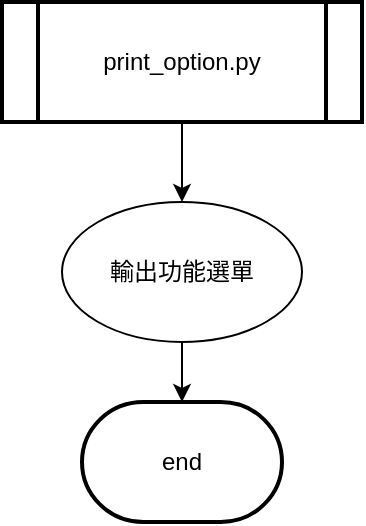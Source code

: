 <mxfile version="22.1.17" type="google">
  <diagram name="第 1 页" id="PaGtWHC34r9DF8LxV73t">
    <mxGraphModel grid="1" page="1" gridSize="10" guides="1" tooltips="1" connect="1" arrows="1" fold="1" pageScale="1" pageWidth="827" pageHeight="1169" math="0" shadow="0">
      <root>
        <mxCell id="0" />
        <mxCell id="1" parent="0" />
        <mxCell id="fEnNeWV2KabNb9Yzb1Hd-1" value="" style="edgeStyle=orthogonalEdgeStyle;rounded=0;orthogonalLoop=1;jettySize=auto;html=1;" edge="1" parent="1" source="fEnNeWV2KabNb9Yzb1Hd-2" target="fEnNeWV2KabNb9Yzb1Hd-4">
          <mxGeometry relative="1" as="geometry" />
        </mxCell>
        <mxCell id="fEnNeWV2KabNb9Yzb1Hd-2" value="&lt;font style=&quot;vertical-align: inherit;&quot;&gt;&lt;font style=&quot;vertical-align: inherit;&quot;&gt;&lt;font style=&quot;vertical-align: inherit;&quot;&gt;&lt;font style=&quot;vertical-align: inherit;&quot;&gt;&lt;font style=&quot;vertical-align: inherit;&quot;&gt;&lt;font style=&quot;vertical-align: inherit;&quot;&gt;print_option.py&lt;/font&gt;&lt;/font&gt;&lt;/font&gt;&lt;/font&gt;&lt;/font&gt;&lt;/font&gt;" style="shape=process;whiteSpace=wrap;html=1;backgroundOutline=1;strokeWidth=2;" vertex="1" parent="1">
          <mxGeometry x="330" y="30" width="180" height="60" as="geometry" />
        </mxCell>
        <mxCell id="fEnNeWV2KabNb9Yzb1Hd-3" value="" style="edgeStyle=orthogonalEdgeStyle;rounded=0;orthogonalLoop=1;jettySize=auto;html=1;" edge="1" parent="1" source="fEnNeWV2KabNb9Yzb1Hd-4" target="fEnNeWV2KabNb9Yzb1Hd-5">
          <mxGeometry relative="1" as="geometry" />
        </mxCell>
        <mxCell id="fEnNeWV2KabNb9Yzb1Hd-4" value="&lt;font style=&quot;vertical-align: inherit;&quot;&gt;&lt;font style=&quot;vertical-align: inherit;&quot;&gt;&lt;font style=&quot;vertical-align: inherit;&quot;&gt;&lt;font style=&quot;vertical-align: inherit;&quot;&gt;&lt;font style=&quot;vertical-align: inherit;&quot;&gt;&lt;font style=&quot;vertical-align: inherit;&quot;&gt;輸出功能選單&lt;/font&gt;&lt;/font&gt;&lt;/font&gt;&lt;/font&gt;&lt;/font&gt;&lt;/font&gt;" style="ellipse;whiteSpace=wrap;html=1;" vertex="1" parent="1">
          <mxGeometry x="360" y="130" width="120" height="70" as="geometry" />
        </mxCell>
        <mxCell id="fEnNeWV2KabNb9Yzb1Hd-5" value="&lt;font style=&quot;vertical-align: inherit;&quot;&gt;&lt;font style=&quot;vertical-align: inherit;&quot;&gt;end&lt;/font&gt;&lt;/font&gt;" style="strokeWidth=2;html=1;shape=mxgraph.flowchart.terminator;whiteSpace=wrap;" vertex="1" parent="1">
          <mxGeometry x="370" y="230" width="100" height="60" as="geometry" />
        </mxCell>
      </root>
    </mxGraphModel>
  </diagram>
</mxfile>
